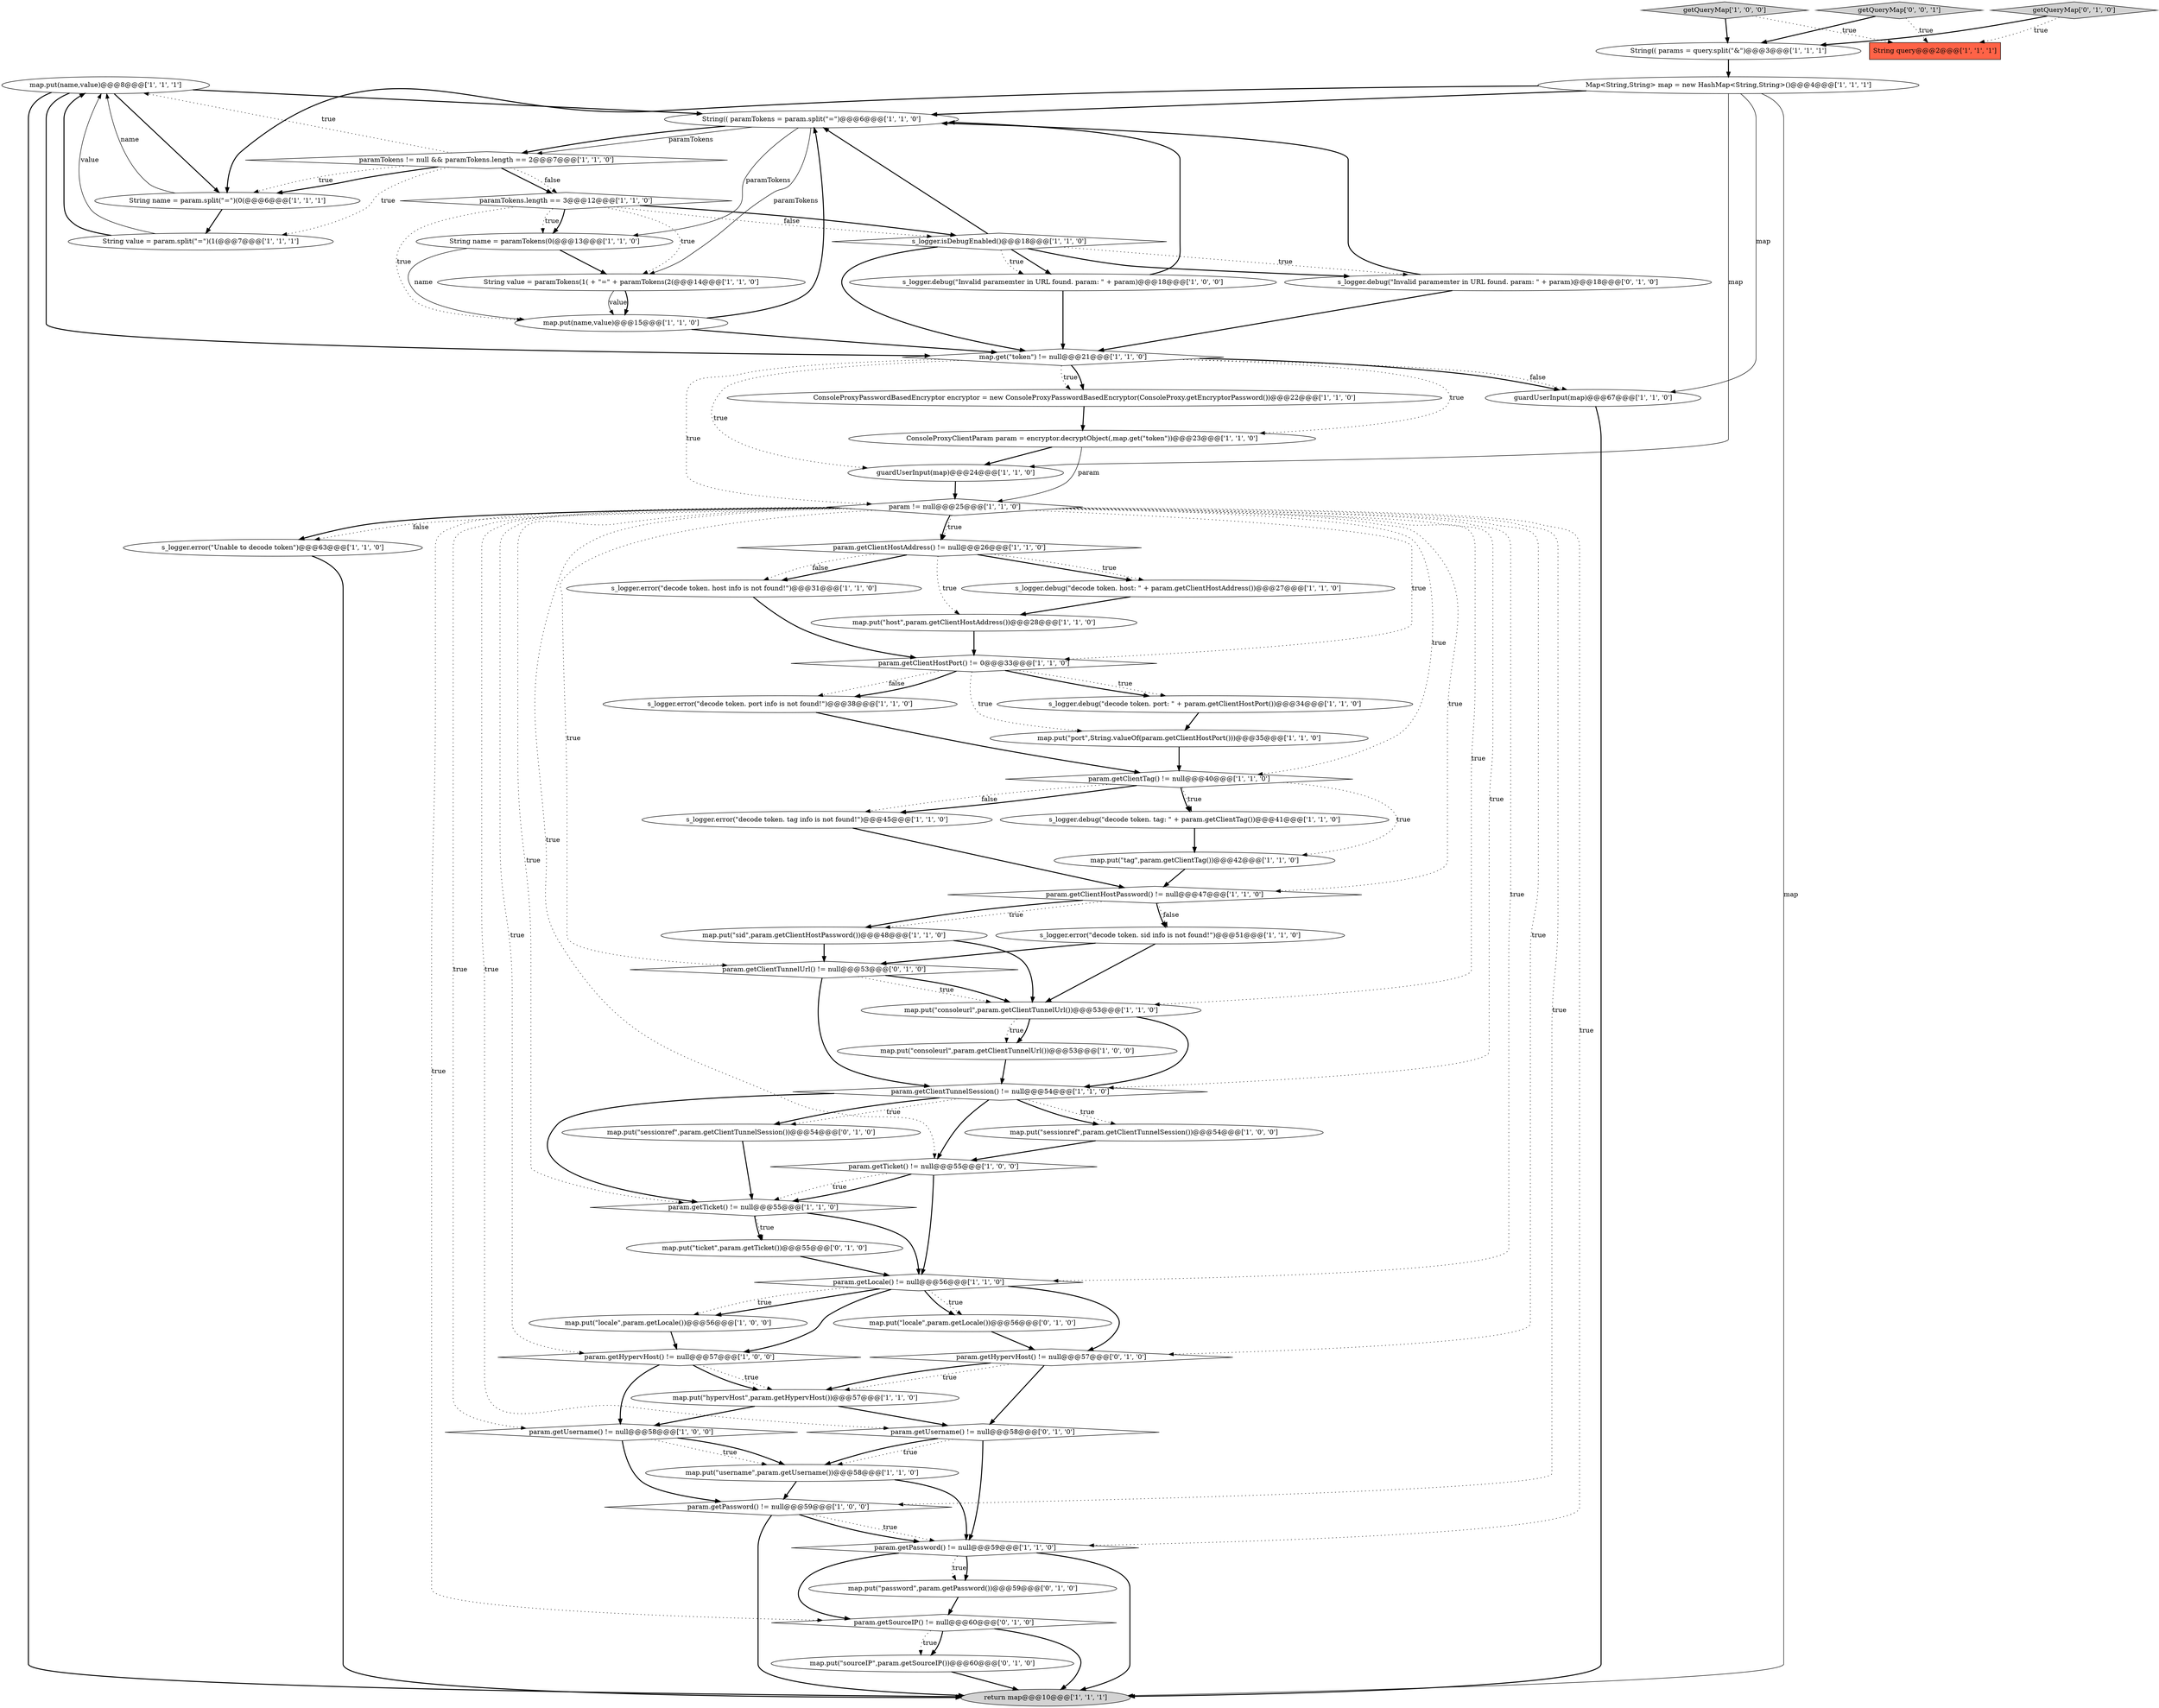 digraph {
43 [style = filled, label = "map.put(name,value)@@@8@@@['1', '1', '1']", fillcolor = white, shape = ellipse image = "AAA0AAABBB1BBB"];
8 [style = filled, label = "s_logger.debug(\"decode token. tag: \" + param.getClientTag())@@@41@@@['1', '1', '0']", fillcolor = white, shape = ellipse image = "AAA0AAABBB1BBB"];
59 [style = filled, label = "param.getUsername() != null@@@58@@@['0', '1', '0']", fillcolor = white, shape = diamond image = "AAA0AAABBB2BBB"];
39 [style = filled, label = "param.getClientTunnelSession() != null@@@54@@@['1', '1', '0']", fillcolor = white, shape = diamond image = "AAA0AAABBB1BBB"];
42 [style = filled, label = "s_logger.error(\"decode token. sid info is not found!\")@@@51@@@['1', '1', '0']", fillcolor = white, shape = ellipse image = "AAA0AAABBB1BBB"];
9 [style = filled, label = "String name = paramTokens(0(@@@13@@@['1', '1', '0']", fillcolor = white, shape = ellipse image = "AAA0AAABBB1BBB"];
24 [style = filled, label = "param.getClientHostPort() != 0@@@33@@@['1', '1', '0']", fillcolor = white, shape = diamond image = "AAA0AAABBB1BBB"];
15 [style = filled, label = "s_logger.error(\"decode token. port info is not found!\")@@@38@@@['1', '1', '0']", fillcolor = white, shape = ellipse image = "AAA0AAABBB1BBB"];
5 [style = filled, label = "map.put(\"locale\",param.getLocale())@@@56@@@['1', '0', '0']", fillcolor = white, shape = ellipse image = "AAA0AAABBB1BBB"];
47 [style = filled, label = "param.getPassword() != null@@@59@@@['1', '1', '0']", fillcolor = white, shape = diamond image = "AAA0AAABBB1BBB"];
21 [style = filled, label = "getQueryMap['1', '0', '0']", fillcolor = lightgray, shape = diamond image = "AAA0AAABBB1BBB"];
40 [style = filled, label = "paramTokens.length == 3@@@12@@@['1', '1', '0']", fillcolor = white, shape = diamond image = "AAA0AAABBB1BBB"];
51 [style = filled, label = "map.put(\"consoleurl\",param.getClientTunnelUrl())@@@53@@@['1', '1', '0']", fillcolor = white, shape = ellipse image = "AAA0AAABBB1BBB"];
3 [style = filled, label = "param.getClientTag() != null@@@40@@@['1', '1', '0']", fillcolor = white, shape = diamond image = "AAA0AAABBB1BBB"];
28 [style = filled, label = "guardUserInput(map)@@@67@@@['1', '1', '0']", fillcolor = white, shape = ellipse image = "AAA0AAABBB1BBB"];
23 [style = filled, label = "s_logger.debug(\"decode token. host: \" + param.getClientHostAddress())@@@27@@@['1', '1', '0']", fillcolor = white, shape = ellipse image = "AAA0AAABBB1BBB"];
41 [style = filled, label = "String value = paramTokens(1( + \"=\" + paramTokens(2(@@@14@@@['1', '1', '0']", fillcolor = white, shape = ellipse image = "AAA0AAABBB1BBB"];
35 [style = filled, label = "param.getClientHostPassword() != null@@@47@@@['1', '1', '0']", fillcolor = white, shape = diamond image = "AAA0AAABBB1BBB"];
54 [style = filled, label = "map.put(\"locale\",param.getLocale())@@@56@@@['0', '1', '0']", fillcolor = white, shape = ellipse image = "AAA0AAABBB2BBB"];
45 [style = filled, label = "s_logger.error(\"decode token. tag info is not found!\")@@@45@@@['1', '1', '0']", fillcolor = white, shape = ellipse image = "AAA0AAABBB1BBB"];
36 [style = filled, label = "map.put(\"sessionref\",param.getClientTunnelSession())@@@54@@@['1', '0', '0']", fillcolor = white, shape = ellipse image = "AAA0AAABBB1BBB"];
2 [style = filled, label = "map.put(\"tag\",param.getClientTag())@@@42@@@['1', '1', '0']", fillcolor = white, shape = ellipse image = "AAA0AAABBB1BBB"];
13 [style = filled, label = "String(( params = query.split(\"&\")@@@3@@@['1', '1', '1']", fillcolor = white, shape = ellipse image = "AAA0AAABBB1BBB"];
62 [style = filled, label = "map.put(\"sourceIP\",param.getSourceIP())@@@60@@@['0', '1', '0']", fillcolor = white, shape = ellipse image = "AAA1AAABBB2BBB"];
25 [style = filled, label = "map.put(\"sid\",param.getClientHostPassword())@@@48@@@['1', '1', '0']", fillcolor = white, shape = ellipse image = "AAA0AAABBB1BBB"];
49 [style = filled, label = "param.getTicket() != null@@@55@@@['1', '1', '0']", fillcolor = white, shape = diamond image = "AAA0AAABBB1BBB"];
1 [style = filled, label = "String query@@@2@@@['1', '1', '1']", fillcolor = tomato, shape = box image = "AAA0AAABBB1BBB"];
12 [style = filled, label = "return map@@@10@@@['1', '1', '1']", fillcolor = lightgray, shape = ellipse image = "AAA0AAABBB1BBB"];
58 [style = filled, label = "map.put(\"password\",param.getPassword())@@@59@@@['0', '1', '0']", fillcolor = white, shape = ellipse image = "AAA0AAABBB2BBB"];
22 [style = filled, label = "s_logger.debug(\"Invalid paramemter in URL found. param: \" + param)@@@18@@@['1', '0', '0']", fillcolor = white, shape = ellipse image = "AAA0AAABBB1BBB"];
57 [style = filled, label = "getQueryMap['0', '1', '0']", fillcolor = lightgray, shape = diamond image = "AAA0AAABBB2BBB"];
29 [style = filled, label = "Map<String,String> map = new HashMap<String,String>()@@@4@@@['1', '1', '1']", fillcolor = white, shape = ellipse image = "AAA0AAABBB1BBB"];
20 [style = filled, label = "map.put(\"consoleurl\",param.getClientTunnelUrl())@@@53@@@['1', '0', '0']", fillcolor = white, shape = ellipse image = "AAA0AAABBB1BBB"];
14 [style = filled, label = "param.getUsername() != null@@@58@@@['1', '0', '0']", fillcolor = white, shape = diamond image = "AAA0AAABBB1BBB"];
46 [style = filled, label = "map.put(\"host\",param.getClientHostAddress())@@@28@@@['1', '1', '0']", fillcolor = white, shape = ellipse image = "AAA0AAABBB1BBB"];
44 [style = filled, label = "map.get(\"token\") != null@@@21@@@['1', '1', '0']", fillcolor = white, shape = diamond image = "AAA0AAABBB1BBB"];
18 [style = filled, label = "ConsoleProxyPasswordBasedEncryptor encryptor = new ConsoleProxyPasswordBasedEncryptor(ConsoleProxy.getEncryptorPassword())@@@22@@@['1', '1', '0']", fillcolor = white, shape = ellipse image = "AAA0AAABBB1BBB"];
50 [style = filled, label = "s_logger.error(\"Unable to decode token\")@@@63@@@['1', '1', '0']", fillcolor = white, shape = ellipse image = "AAA0AAABBB1BBB"];
10 [style = filled, label = "map.put(\"port\",String.valueOf(param.getClientHostPort()))@@@35@@@['1', '1', '0']", fillcolor = white, shape = ellipse image = "AAA0AAABBB1BBB"];
6 [style = filled, label = "String value = param.split(\"=\")(1(@@@7@@@['1', '1', '1']", fillcolor = white, shape = ellipse image = "AAA0AAABBB1BBB"];
27 [style = filled, label = "param.getLocale() != null@@@56@@@['1', '1', '0']", fillcolor = white, shape = diamond image = "AAA0AAABBB1BBB"];
19 [style = filled, label = "param != null@@@25@@@['1', '1', '0']", fillcolor = white, shape = diamond image = "AAA0AAABBB1BBB"];
37 [style = filled, label = "map.put(\"username\",param.getUsername())@@@58@@@['1', '1', '0']", fillcolor = white, shape = ellipse image = "AAA0AAABBB1BBB"];
60 [style = filled, label = "s_logger.debug(\"Invalid paramemter in URL found. param: \" + param)@@@18@@@['0', '1', '0']", fillcolor = white, shape = ellipse image = "AAA0AAABBB2BBB"];
16 [style = filled, label = "map.put(name,value)@@@15@@@['1', '1', '0']", fillcolor = white, shape = ellipse image = "AAA0AAABBB1BBB"];
26 [style = filled, label = "s_logger.error(\"decode token. host info is not found!\")@@@31@@@['1', '1', '0']", fillcolor = white, shape = ellipse image = "AAA0AAABBB1BBB"];
32 [style = filled, label = "param.getHypervHost() != null@@@57@@@['1', '0', '0']", fillcolor = white, shape = diamond image = "AAA0AAABBB1BBB"];
48 [style = filled, label = "paramTokens != null && paramTokens.length == 2@@@7@@@['1', '1', '0']", fillcolor = white, shape = diamond image = "AAA0AAABBB1BBB"];
63 [style = filled, label = "getQueryMap['0', '0', '1']", fillcolor = lightgray, shape = diamond image = "AAA0AAABBB3BBB"];
33 [style = filled, label = "ConsoleProxyClientParam param = encryptor.decryptObject(,map.get(\"token\"))@@@23@@@['1', '1', '0']", fillcolor = white, shape = ellipse image = "AAA0AAABBB1BBB"];
38 [style = filled, label = "String name = param.split(\"=\")(0(@@@6@@@['1', '1', '1']", fillcolor = white, shape = ellipse image = "AAA0AAABBB1BBB"];
31 [style = filled, label = "String(( paramTokens = param.split(\"=\")@@@6@@@['1', '1', '0']", fillcolor = white, shape = ellipse image = "AAA0AAABBB1BBB"];
55 [style = filled, label = "map.put(\"ticket\",param.getTicket())@@@55@@@['0', '1', '0']", fillcolor = white, shape = ellipse image = "AAA0AAABBB2BBB"];
53 [style = filled, label = "map.put(\"sessionref\",param.getClientTunnelSession())@@@54@@@['0', '1', '0']", fillcolor = white, shape = ellipse image = "AAA0AAABBB2BBB"];
34 [style = filled, label = "map.put(\"hypervHost\",param.getHypervHost())@@@57@@@['1', '1', '0']", fillcolor = white, shape = ellipse image = "AAA0AAABBB1BBB"];
7 [style = filled, label = "param.getPassword() != null@@@59@@@['1', '0', '0']", fillcolor = white, shape = diamond image = "AAA0AAABBB1BBB"];
4 [style = filled, label = "param.getClientHostAddress() != null@@@26@@@['1', '1', '0']", fillcolor = white, shape = diamond image = "AAA0AAABBB1BBB"];
0 [style = filled, label = "guardUserInput(map)@@@24@@@['1', '1', '0']", fillcolor = white, shape = ellipse image = "AAA0AAABBB1BBB"];
61 [style = filled, label = "param.getClientTunnelUrl() != null@@@53@@@['0', '1', '0']", fillcolor = white, shape = diamond image = "AAA0AAABBB2BBB"];
52 [style = filled, label = "param.getHypervHost() != null@@@57@@@['0', '1', '0']", fillcolor = white, shape = diamond image = "AAA0AAABBB2BBB"];
11 [style = filled, label = "s_logger.debug(\"decode token. port: \" + param.getClientHostPort())@@@34@@@['1', '1', '0']", fillcolor = white, shape = ellipse image = "AAA0AAABBB1BBB"];
56 [style = filled, label = "param.getSourceIP() != null@@@60@@@['0', '1', '0']", fillcolor = white, shape = diamond image = "AAA0AAABBB2BBB"];
30 [style = filled, label = "s_logger.isDebugEnabled()@@@18@@@['1', '1', '0']", fillcolor = white, shape = diamond image = "AAA0AAABBB1BBB"];
17 [style = filled, label = "param.getTicket() != null@@@55@@@['1', '0', '0']", fillcolor = white, shape = diamond image = "AAA0AAABBB1BBB"];
37->7 [style = bold, label=""];
25->61 [style = bold, label=""];
39->17 [style = bold, label=""];
38->6 [style = bold, label=""];
4->26 [style = bold, label=""];
6->43 [style = bold, label=""];
19->51 [style = dotted, label="true"];
49->55 [style = bold, label=""];
19->59 [style = dotted, label="true"];
61->51 [style = dotted, label="true"];
39->53 [style = dotted, label="true"];
35->42 [style = bold, label=""];
59->37 [style = dotted, label="true"];
63->1 [style = dotted, label="true"];
27->32 [style = bold, label=""];
43->12 [style = bold, label=""];
22->31 [style = bold, label=""];
5->32 [style = bold, label=""];
44->28 [style = bold, label=""];
10->3 [style = bold, label=""];
19->32 [style = dotted, label="true"];
39->36 [style = dotted, label="true"];
19->35 [style = dotted, label="true"];
35->25 [style = dotted, label="true"];
40->16 [style = dotted, label="true"];
44->18 [style = dotted, label="true"];
13->29 [style = bold, label=""];
44->0 [style = dotted, label="true"];
4->23 [style = bold, label=""];
29->38 [style = bold, label=""];
19->56 [style = dotted, label="true"];
43->44 [style = bold, label=""];
36->17 [style = bold, label=""];
34->14 [style = bold, label=""];
30->60 [style = bold, label=""];
19->3 [style = dotted, label="true"];
7->47 [style = bold, label=""];
52->59 [style = bold, label=""];
29->12 [style = solid, label="map"];
40->30 [style = bold, label=""];
17->49 [style = bold, label=""];
26->24 [style = bold, label=""];
14->7 [style = bold, label=""];
31->48 [style = solid, label="paramTokens"];
63->13 [style = bold, label=""];
19->52 [style = dotted, label="true"];
42->61 [style = bold, label=""];
60->44 [style = bold, label=""];
41->16 [style = solid, label="value"];
44->18 [style = bold, label=""];
17->27 [style = bold, label=""];
19->24 [style = dotted, label="true"];
56->62 [style = dotted, label="true"];
24->11 [style = bold, label=""];
0->19 [style = bold, label=""];
58->56 [style = bold, label=""];
24->10 [style = dotted, label="true"];
61->39 [style = bold, label=""];
7->47 [style = dotted, label="true"];
31->41 [style = solid, label="paramTokens"];
48->40 [style = bold, label=""];
40->41 [style = dotted, label="true"];
40->9 [style = dotted, label="true"];
30->31 [style = bold, label=""];
48->40 [style = dotted, label="false"];
48->38 [style = dotted, label="true"];
30->60 [style = dotted, label="true"];
39->36 [style = bold, label=""];
20->39 [style = bold, label=""];
4->26 [style = dotted, label="false"];
8->2 [style = bold, label=""];
7->12 [style = bold, label=""];
41->16 [style = bold, label=""];
19->50 [style = bold, label=""];
55->27 [style = bold, label=""];
47->56 [style = bold, label=""];
19->39 [style = dotted, label="true"];
24->15 [style = dotted, label="false"];
32->34 [style = dotted, label="true"];
3->8 [style = bold, label=""];
15->3 [style = bold, label=""];
4->46 [style = dotted, label="true"];
35->25 [style = bold, label=""];
32->34 [style = bold, label=""];
48->6 [style = dotted, label="true"];
19->17 [style = dotted, label="true"];
14->37 [style = dotted, label="true"];
48->38 [style = bold, label=""];
34->59 [style = bold, label=""];
21->13 [style = bold, label=""];
61->51 [style = bold, label=""];
6->43 [style = solid, label="value"];
9->16 [style = solid, label="name"];
51->39 [style = bold, label=""];
27->54 [style = dotted, label="true"];
39->49 [style = bold, label=""];
3->45 [style = dotted, label="false"];
53->49 [style = bold, label=""];
27->5 [style = dotted, label="true"];
22->44 [style = bold, label=""];
24->11 [style = dotted, label="true"];
32->14 [style = bold, label=""];
51->20 [style = dotted, label="true"];
21->1 [style = dotted, label="true"];
18->33 [style = bold, label=""];
29->28 [style = solid, label="map"];
59->47 [style = bold, label=""];
54->52 [style = bold, label=""];
31->9 [style = solid, label="paramTokens"];
57->13 [style = bold, label=""];
48->43 [style = dotted, label="true"];
62->12 [style = bold, label=""];
19->49 [style = dotted, label="true"];
11->10 [style = bold, label=""];
52->34 [style = dotted, label="true"];
47->58 [style = dotted, label="true"];
19->61 [style = dotted, label="true"];
29->31 [style = bold, label=""];
19->47 [style = dotted, label="true"];
19->4 [style = bold, label=""];
40->9 [style = bold, label=""];
45->35 [style = bold, label=""];
4->23 [style = dotted, label="true"];
51->20 [style = bold, label=""];
37->47 [style = bold, label=""];
47->58 [style = bold, label=""];
44->28 [style = dotted, label="false"];
9->41 [style = bold, label=""];
35->42 [style = dotted, label="false"];
25->51 [style = bold, label=""];
49->27 [style = bold, label=""];
49->55 [style = dotted, label="true"];
56->12 [style = bold, label=""];
42->51 [style = bold, label=""];
27->54 [style = bold, label=""];
43->31 [style = bold, label=""];
28->12 [style = bold, label=""];
56->62 [style = bold, label=""];
17->49 [style = dotted, label="true"];
23->46 [style = bold, label=""];
31->48 [style = bold, label=""];
24->15 [style = bold, label=""];
14->37 [style = bold, label=""];
27->52 [style = bold, label=""];
19->50 [style = dotted, label="false"];
57->1 [style = dotted, label="true"];
3->8 [style = dotted, label="true"];
30->22 [style = bold, label=""];
19->14 [style = dotted, label="true"];
44->19 [style = dotted, label="true"];
19->7 [style = dotted, label="true"];
30->22 [style = dotted, label="true"];
19->4 [style = dotted, label="true"];
59->37 [style = bold, label=""];
16->44 [style = bold, label=""];
60->31 [style = bold, label=""];
40->30 [style = dotted, label="false"];
38->43 [style = solid, label="name"];
27->5 [style = bold, label=""];
39->53 [style = bold, label=""];
3->2 [style = dotted, label="true"];
16->31 [style = bold, label=""];
3->45 [style = bold, label=""];
47->12 [style = bold, label=""];
44->33 [style = dotted, label="true"];
52->34 [style = bold, label=""];
30->44 [style = bold, label=""];
33->0 [style = bold, label=""];
33->19 [style = solid, label="param"];
46->24 [style = bold, label=""];
2->35 [style = bold, label=""];
43->38 [style = bold, label=""];
50->12 [style = bold, label=""];
19->27 [style = dotted, label="true"];
29->0 [style = solid, label="map"];
}
